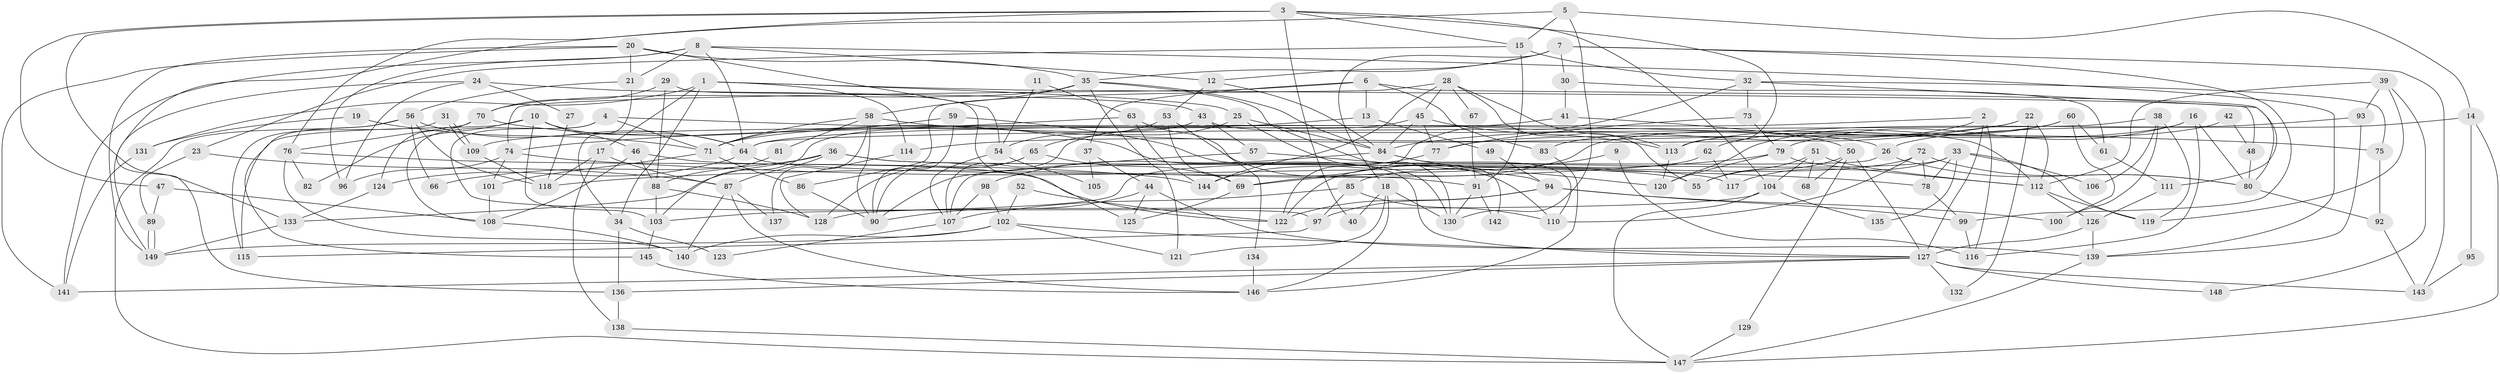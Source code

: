 // Generated by graph-tools (version 1.1) at 2025/15/03/09/25 04:15:00]
// undirected, 149 vertices, 298 edges
graph export_dot {
graph [start="1"]
  node [color=gray90,style=filled];
  1;
  2;
  3;
  4;
  5;
  6;
  7;
  8;
  9;
  10;
  11;
  12;
  13;
  14;
  15;
  16;
  17;
  18;
  19;
  20;
  21;
  22;
  23;
  24;
  25;
  26;
  27;
  28;
  29;
  30;
  31;
  32;
  33;
  34;
  35;
  36;
  37;
  38;
  39;
  40;
  41;
  42;
  43;
  44;
  45;
  46;
  47;
  48;
  49;
  50;
  51;
  52;
  53;
  54;
  55;
  56;
  57;
  58;
  59;
  60;
  61;
  62;
  63;
  64;
  65;
  66;
  67;
  68;
  69;
  70;
  71;
  72;
  73;
  74;
  75;
  76;
  77;
  78;
  79;
  80;
  81;
  82;
  83;
  84;
  85;
  86;
  87;
  88;
  89;
  90;
  91;
  92;
  93;
  94;
  95;
  96;
  97;
  98;
  99;
  100;
  101;
  102;
  103;
  104;
  105;
  106;
  107;
  108;
  109;
  110;
  111;
  112;
  113;
  114;
  115;
  116;
  117;
  118;
  119;
  120;
  121;
  122;
  123;
  124;
  125;
  126;
  127;
  128;
  129;
  130;
  131;
  132;
  133;
  134;
  135;
  136;
  137;
  138;
  139;
  140;
  141;
  142;
  143;
  144;
  145;
  146;
  147;
  148;
  149;
  1 -- 25;
  1 -- 114;
  1 -- 17;
  1 -- 34;
  1 -- 48;
  1 -- 131;
  2 -- 127;
  2 -- 64;
  2 -- 62;
  2 -- 116;
  3 -- 47;
  3 -- 76;
  3 -- 15;
  3 -- 40;
  3 -- 104;
  3 -- 113;
  3 -- 133;
  4 -- 26;
  4 -- 108;
  4 -- 71;
  4 -- 97;
  5 -- 136;
  5 -- 14;
  5 -- 15;
  5 -- 130;
  6 -- 74;
  6 -- 80;
  6 -- 13;
  6 -- 37;
  6 -- 83;
  7 -- 99;
  7 -- 18;
  7 -- 12;
  7 -- 30;
  7 -- 35;
  7 -- 143;
  8 -- 21;
  8 -- 12;
  8 -- 64;
  8 -- 96;
  8 -- 139;
  8 -- 141;
  9 -- 116;
  9 -- 69;
  10 -- 64;
  10 -- 103;
  10 -- 46;
  10 -- 82;
  10 -- 115;
  11 -- 63;
  11 -- 54;
  12 -- 84;
  12 -- 53;
  13 -- 71;
  13 -- 49;
  14 -- 26;
  14 -- 147;
  14 -- 95;
  15 -- 23;
  15 -- 32;
  15 -- 91;
  16 -- 83;
  16 -- 116;
  16 -- 79;
  16 -- 80;
  17 -- 118;
  17 -- 87;
  17 -- 138;
  18 -- 130;
  18 -- 121;
  18 -- 40;
  18 -- 146;
  19 -- 131;
  19 -- 71;
  20 -- 149;
  20 -- 35;
  20 -- 21;
  20 -- 54;
  20 -- 141;
  21 -- 56;
  21 -- 34;
  22 -- 112;
  22 -- 84;
  22 -- 114;
  22 -- 132;
  23 -- 87;
  23 -- 89;
  24 -- 96;
  24 -- 149;
  24 -- 27;
  24 -- 43;
  25 -- 130;
  25 -- 84;
  25 -- 65;
  26 -- 107;
  26 -- 80;
  27 -- 118;
  28 -- 45;
  28 -- 113;
  28 -- 55;
  28 -- 67;
  28 -- 86;
  28 -- 144;
  29 -- 70;
  29 -- 88;
  29 -- 125;
  30 -- 61;
  30 -- 41;
  31 -- 115;
  31 -- 109;
  31 -- 109;
  32 -- 75;
  32 -- 73;
  32 -- 111;
  32 -- 122;
  33 -- 119;
  33 -- 103;
  33 -- 78;
  33 -- 106;
  33 -- 117;
  33 -- 135;
  34 -- 123;
  34 -- 136;
  35 -- 58;
  35 -- 70;
  35 -- 84;
  35 -- 121;
  35 -- 142;
  36 -- 133;
  36 -- 87;
  36 -- 55;
  36 -- 66;
  36 -- 117;
  37 -- 44;
  37 -- 105;
  38 -- 64;
  38 -- 119;
  38 -- 100;
  38 -- 106;
  39 -- 112;
  39 -- 93;
  39 -- 119;
  39 -- 148;
  41 -- 50;
  41 -- 109;
  42 -- 48;
  42 -- 69;
  43 -- 112;
  43 -- 57;
  43 -- 103;
  44 -- 125;
  44 -- 139;
  44 -- 90;
  45 -- 84;
  45 -- 113;
  45 -- 77;
  45 -- 107;
  46 -- 122;
  46 -- 88;
  46 -- 108;
  47 -- 89;
  47 -- 108;
  48 -- 80;
  49 -- 94;
  50 -- 127;
  50 -- 55;
  50 -- 68;
  50 -- 129;
  51 -- 55;
  51 -- 104;
  51 -- 68;
  51 -- 112;
  52 -- 102;
  52 -- 122;
  53 -- 54;
  53 -- 69;
  53 -- 134;
  54 -- 107;
  54 -- 105;
  56 -- 118;
  56 -- 64;
  56 -- 66;
  56 -- 145;
  56 -- 147;
  57 -- 90;
  57 -- 94;
  58 -- 90;
  58 -- 71;
  58 -- 75;
  58 -- 81;
  58 -- 137;
  59 -- 71;
  59 -- 130;
  59 -- 90;
  60 -- 100;
  60 -- 77;
  60 -- 61;
  60 -- 120;
  61 -- 111;
  62 -- 117;
  62 -- 122;
  63 -- 110;
  63 -- 144;
  63 -- 74;
  64 -- 124;
  64 -- 91;
  65 -- 90;
  65 -- 69;
  65 -- 128;
  67 -- 91;
  69 -- 125;
  70 -- 127;
  70 -- 76;
  70 -- 124;
  71 -- 86;
  71 -- 101;
  72 -- 110;
  72 -- 78;
  72 -- 80;
  72 -- 85;
  73 -- 77;
  73 -- 79;
  74 -- 101;
  74 -- 78;
  74 -- 96;
  75 -- 92;
  76 -- 140;
  76 -- 82;
  76 -- 144;
  77 -- 144;
  78 -- 99;
  79 -- 112;
  79 -- 118;
  79 -- 120;
  80 -- 92;
  81 -- 88;
  83 -- 146;
  84 -- 120;
  84 -- 98;
  84 -- 110;
  85 -- 97;
  85 -- 107;
  85 -- 110;
  86 -- 90;
  87 -- 146;
  87 -- 137;
  87 -- 140;
  88 -- 128;
  88 -- 103;
  89 -- 149;
  89 -- 149;
  91 -- 130;
  91 -- 142;
  92 -- 143;
  93 -- 139;
  93 -- 113;
  94 -- 122;
  94 -- 97;
  94 -- 99;
  94 -- 100;
  95 -- 143;
  97 -- 115;
  98 -- 107;
  98 -- 102;
  99 -- 116;
  101 -- 108;
  102 -- 127;
  102 -- 121;
  102 -- 140;
  102 -- 149;
  103 -- 145;
  104 -- 147;
  104 -- 128;
  104 -- 135;
  107 -- 123;
  108 -- 140;
  109 -- 118;
  111 -- 126;
  112 -- 119;
  112 -- 126;
  113 -- 120;
  114 -- 128;
  124 -- 133;
  126 -- 127;
  126 -- 139;
  127 -- 141;
  127 -- 136;
  127 -- 132;
  127 -- 143;
  127 -- 148;
  129 -- 147;
  131 -- 141;
  133 -- 149;
  134 -- 146;
  136 -- 138;
  138 -- 147;
  139 -- 147;
  145 -- 146;
}
